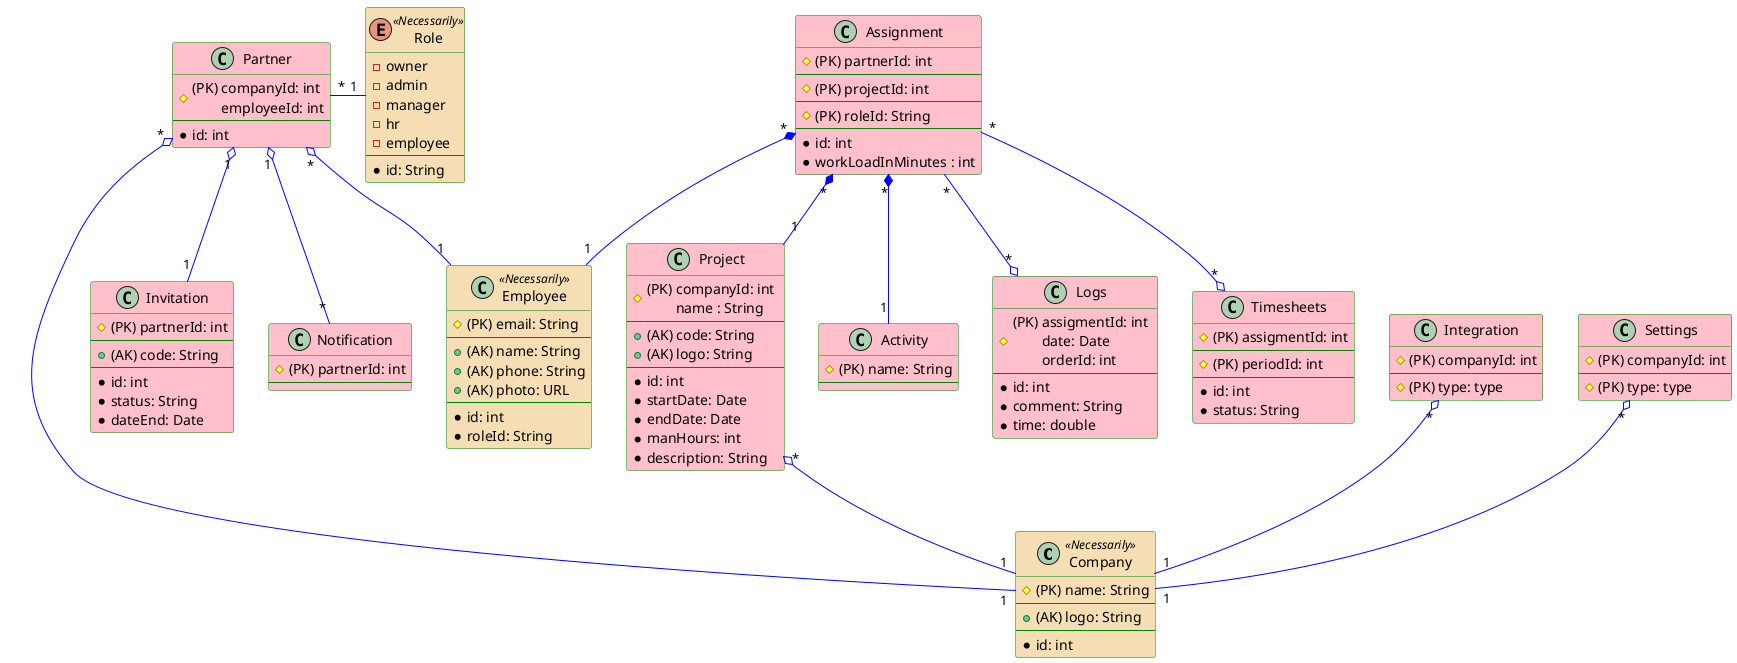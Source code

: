 @startuml

    skinparam class {
        BackgroundColor Pink
        ArrowColor Blue
        BorderColor Green
        BackgroundColor<<Necessarily>> Wheat
    }

	class Company <<Necessarily>> {
	    # (PK) name: String
	    --
	    + (AK) logo: String
	    --
	    *id: int
	}

	class Partner {
	    # (PK) companyId: int \n\temployeeId: int
	    --
	    *id: int
	}

	class Employee <<Necessarily>> {
	    # (PK) email: String
	    --
	    + (AK) name: String
	    + (AK) phone: String
	    + (AK) photo: URL
	    --
	    *id: int
	    *roleId: String
	}

	class Project {
	    # (PK) companyId: int \n\tname : String
	    --
	    + (AK) code: String
	    + (AK) logo: String
	    --
	    *id: int
	    *startDate: Date
	    *endDate: Date
	    *manHours: int
	    *description: String
	}

	class Integration {
	    #(PK) companyId: int
	    --
	    #(PK) type: type
	}

	class Settings {
	    #(PK) companyId: int
    	--
    	#(PK) type: type
	}

	enum Role <<Necessarily>> {
	    - owner
	    - admin
	    - manager
	    - hr
	    - employee
	    --
	    *id: String
     }

	class Invitation {
	    # (PK) partnerId: int
	    --
	    + (AK) code: String
	    --
	    *id: int
	    *status: String
	    *dateEnd: Date
	}

	class Notification {
	    # (PK) partnerId: int
	    --
	}

	class Assignment {
	    # (PK) partnerId: int
	    --
	    # (PK) projectId: int
	    --
	    # (PK) roleId: String
	    --
	    *id: int
	    *workLoadInMinutes : int
	}

	class Activity {
	    # (PK) name: String
	    --
	}

	class Logs {
	    # (PK) assigmentId: int \n\tdate: Date \n\torderId: int
	    --
	    *id: int
	    *comment: String
	    *time: double
	}

	class Timesheets {
	    # (PK) assigmentId: int
	    --
	    # (PK) periodId: int
	    --
	    *id: int
	    *status: String
	}

	Project "*" o-- "1" Company
	Settings "*" o-- "1" Company
	Integration "*" o-- "1" Company
	Partner "*" o-- "1" Company
	Partner "*" o-- "1" Employee
	Partner "*" - "1" Role
	Partner "1" o-- "1" Invitation
	Partner "1" o-- "*" Notification
	Assignment "*" *-- "1" Project
	Assignment "*" *-- "1" Employee
	Assignment "*" *-- "1" Activity
	Assignment "*" --o "*" Logs
	Assignment "*" --o "*" Timesheets

@enduml
